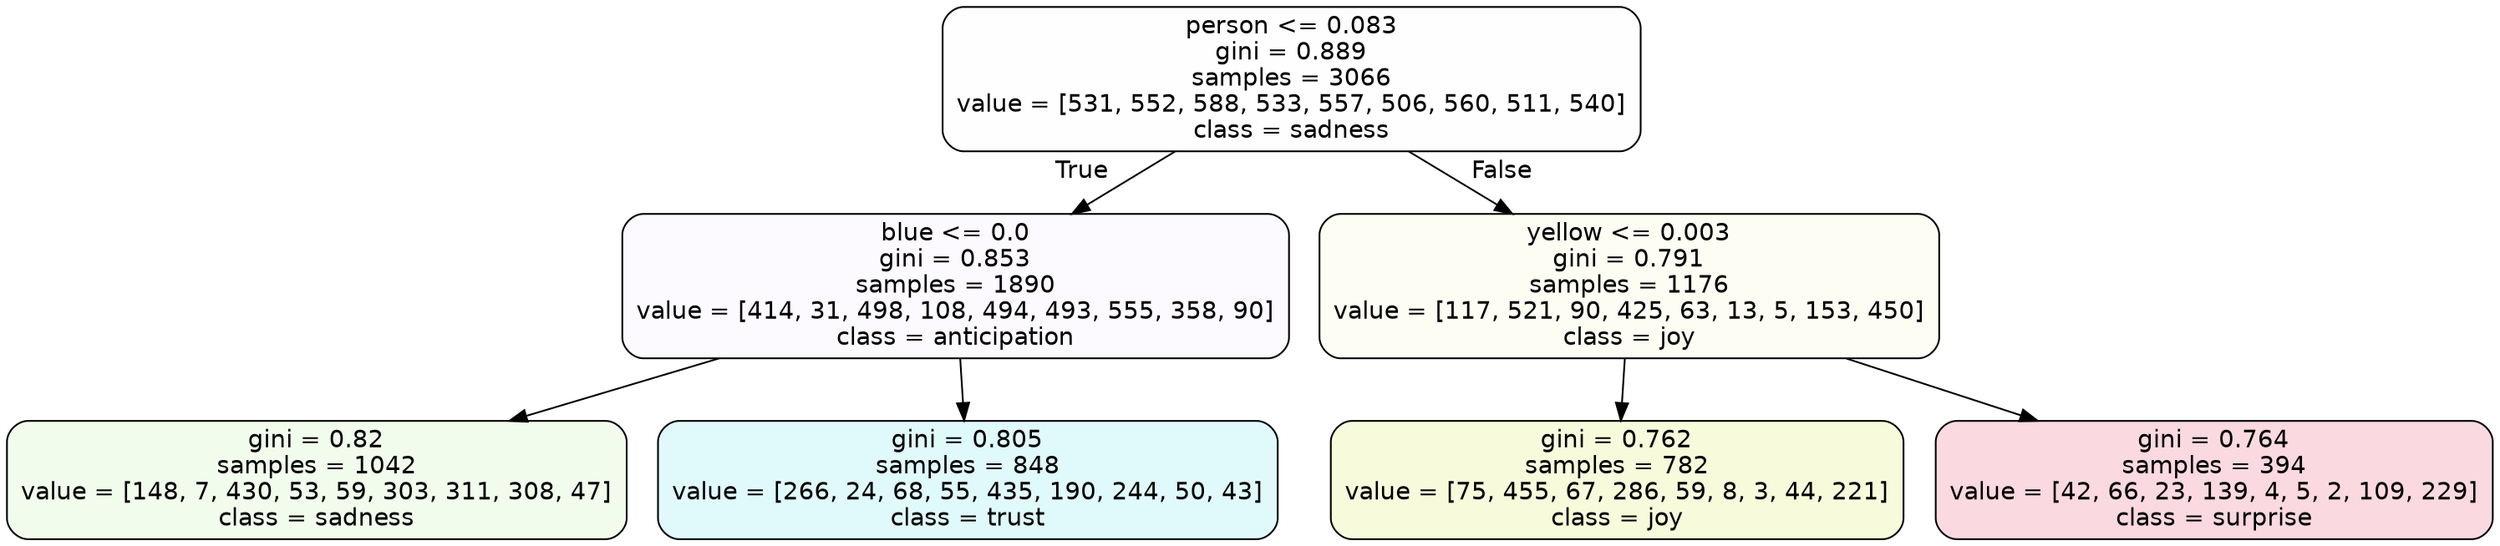 digraph Tree {
node [shape=box, style="filled, rounded", color="black", fontname=helvetica] ;
edge [fontname=helvetica] ;
0 [label="person <= 0.083\ngini = 0.889\nsamples = 3066\nvalue = [531, 552, 588, 533, 557, 506, 560, 511, 540]\nclass = sadness", fillcolor="#64e53902"] ;
1 [label="blue <= 0.0\ngini = 0.853\nsamples = 1890\nvalue = [414, 31, 498, 108, 494, 493, 555, 358, 90]\nclass = anticipation", fillcolor="#8139e506"] ;
0 -> 1 [labeldistance=2.5, labelangle=45, headlabel="True"] ;
2 [label="gini = 0.82\nsamples = 1042\nvalue = [148, 7, 430, 53, 59, 303, 311, 308, 47]\nclass = sadness", fillcolor="#64e53916"] ;
1 -> 2 ;
3 [label="gini = 0.805\nsamples = 848\nvalue = [266, 24, 68, 55, 435, 190, 244, 50, 43]\nclass = trust", fillcolor="#39d7e527"] ;
1 -> 3 ;
4 [label="yellow <= 0.003\ngini = 0.791\nsamples = 1176\nvalue = [117, 521, 90, 425, 63, 13, 5, 153, 450]\nclass = joy", fillcolor="#d7e5390d"] ;
0 -> 4 [labeldistance=2.5, labelangle=-45, headlabel="False"] ;
5 [label="gini = 0.762\nsamples = 782\nvalue = [75, 455, 67, 286, 59, 8, 3, 44, 221]\nclass = joy", fillcolor="#d7e5392e"] ;
4 -> 5 ;
6 [label="gini = 0.764\nsamples = 394\nvalue = [42, 66, 23, 139, 4, 5, 2, 109, 229]\nclass = surprise", fillcolor="#e5396430"] ;
4 -> 6 ;
}
